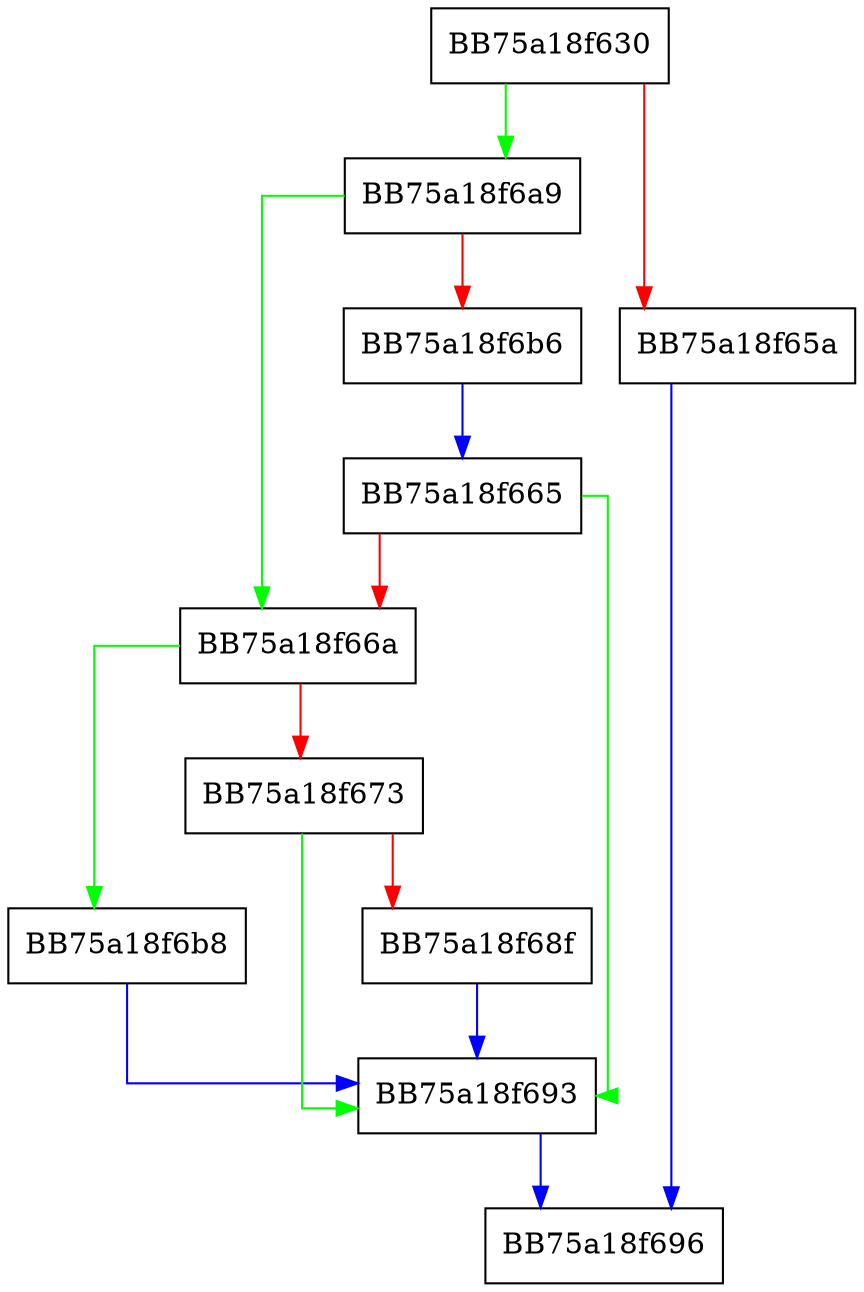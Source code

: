 digraph vfo_seekread {
  node [shape="box"];
  graph [splines=ortho];
  BB75a18f630 -> BB75a18f6a9 [color="green"];
  BB75a18f630 -> BB75a18f65a [color="red"];
  BB75a18f65a -> BB75a18f696 [color="blue"];
  BB75a18f665 -> BB75a18f693 [color="green"];
  BB75a18f665 -> BB75a18f66a [color="red"];
  BB75a18f66a -> BB75a18f6b8 [color="green"];
  BB75a18f66a -> BB75a18f673 [color="red"];
  BB75a18f673 -> BB75a18f693 [color="green"];
  BB75a18f673 -> BB75a18f68f [color="red"];
  BB75a18f68f -> BB75a18f693 [color="blue"];
  BB75a18f693 -> BB75a18f696 [color="blue"];
  BB75a18f6a9 -> BB75a18f66a [color="green"];
  BB75a18f6a9 -> BB75a18f6b6 [color="red"];
  BB75a18f6b6 -> BB75a18f665 [color="blue"];
  BB75a18f6b8 -> BB75a18f693 [color="blue"];
}
